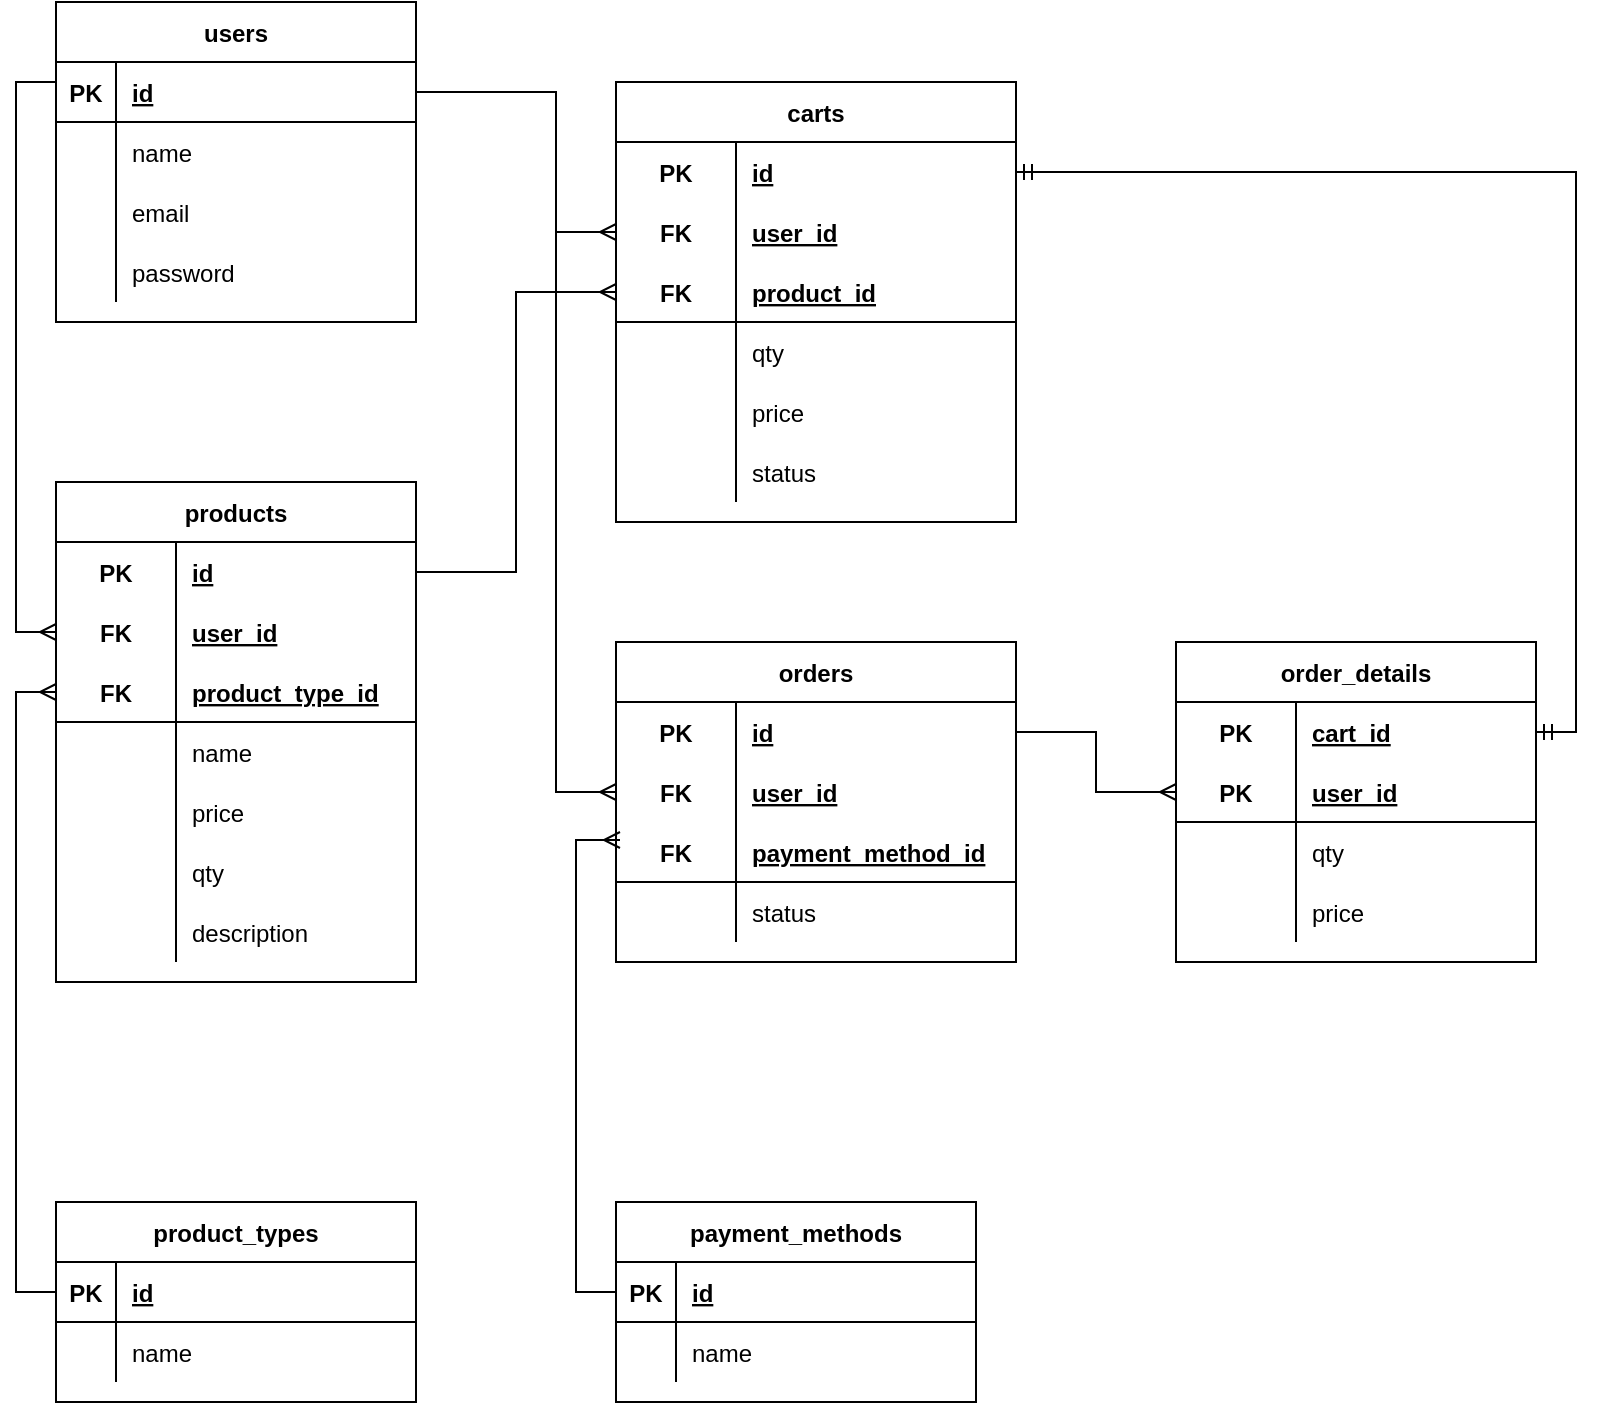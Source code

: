 <mxfile>
    <diagram id="VYC922mKqH5NMdaGn7zy" name="Page-1">
        <mxGraphModel dx="318" dy="585" grid="1" gridSize="10" guides="1" tooltips="1" connect="1" arrows="1" fold="1" page="1" pageScale="1" pageWidth="1169" pageHeight="827" math="0" shadow="0">
            <root>
                <mxCell id="0"/>
                <mxCell id="1" parent="0"/>
                <mxCell id="bkWMoB8fcdZXVpc6haCn-1" style="edgeStyle=orthogonalEdgeStyle;rounded=0;orthogonalLoop=1;jettySize=auto;html=1;exitX=0;exitY=0.25;exitDx=0;exitDy=0;entryX=0;entryY=0.5;entryDx=0;entryDy=0;endArrow=ERmany;endFill=0;" parent="1" source="t-qW9euXS6FeVMUo__KV-1" target="t-qW9euXS6FeVMUo__KV-44" edge="1">
                    <mxGeometry relative="1" as="geometry"/>
                </mxCell>
                <mxCell id="t-qW9euXS6FeVMUo__KV-1" value="users" style="shape=table;startSize=30;container=1;collapsible=1;childLayout=tableLayout;fixedRows=1;rowLines=0;fontStyle=1;align=center;resizeLast=1;" parent="1" vertex="1">
                    <mxGeometry x="40" y="80" width="180" height="160" as="geometry"/>
                </mxCell>
                <mxCell id="t-qW9euXS6FeVMUo__KV-2" value="" style="shape=tableRow;horizontal=0;startSize=0;swimlaneHead=0;swimlaneBody=0;fillColor=none;collapsible=0;dropTarget=0;points=[[0,0.5],[1,0.5]];portConstraint=eastwest;top=0;left=0;right=0;bottom=1;" parent="t-qW9euXS6FeVMUo__KV-1" vertex="1">
                    <mxGeometry y="30" width="180" height="30" as="geometry"/>
                </mxCell>
                <mxCell id="t-qW9euXS6FeVMUo__KV-3" value="PK" style="shape=partialRectangle;connectable=0;fillColor=none;top=0;left=0;bottom=0;right=0;fontStyle=1;overflow=hidden;" parent="t-qW9euXS6FeVMUo__KV-2" vertex="1">
                    <mxGeometry width="30" height="30" as="geometry">
                        <mxRectangle width="30" height="30" as="alternateBounds"/>
                    </mxGeometry>
                </mxCell>
                <mxCell id="t-qW9euXS6FeVMUo__KV-4" value="id" style="shape=partialRectangle;connectable=0;fillColor=none;top=0;left=0;bottom=0;right=0;align=left;spacingLeft=6;fontStyle=5;overflow=hidden;" parent="t-qW9euXS6FeVMUo__KV-2" vertex="1">
                    <mxGeometry x="30" width="150" height="30" as="geometry">
                        <mxRectangle width="150" height="30" as="alternateBounds"/>
                    </mxGeometry>
                </mxCell>
                <mxCell id="t-qW9euXS6FeVMUo__KV-5" value="" style="shape=tableRow;horizontal=0;startSize=0;swimlaneHead=0;swimlaneBody=0;fillColor=none;collapsible=0;dropTarget=0;points=[[0,0.5],[1,0.5]];portConstraint=eastwest;top=0;left=0;right=0;bottom=0;" parent="t-qW9euXS6FeVMUo__KV-1" vertex="1">
                    <mxGeometry y="60" width="180" height="30" as="geometry"/>
                </mxCell>
                <mxCell id="t-qW9euXS6FeVMUo__KV-6" value="" style="shape=partialRectangle;connectable=0;fillColor=none;top=0;left=0;bottom=0;right=0;editable=1;overflow=hidden;" parent="t-qW9euXS6FeVMUo__KV-5" vertex="1">
                    <mxGeometry width="30" height="30" as="geometry">
                        <mxRectangle width="30" height="30" as="alternateBounds"/>
                    </mxGeometry>
                </mxCell>
                <mxCell id="t-qW9euXS6FeVMUo__KV-7" value="name" style="shape=partialRectangle;connectable=0;fillColor=none;top=0;left=0;bottom=0;right=0;align=left;spacingLeft=6;overflow=hidden;" parent="t-qW9euXS6FeVMUo__KV-5" vertex="1">
                    <mxGeometry x="30" width="150" height="30" as="geometry">
                        <mxRectangle width="150" height="30" as="alternateBounds"/>
                    </mxGeometry>
                </mxCell>
                <mxCell id="t-qW9euXS6FeVMUo__KV-8" value="" style="shape=tableRow;horizontal=0;startSize=0;swimlaneHead=0;swimlaneBody=0;fillColor=none;collapsible=0;dropTarget=0;points=[[0,0.5],[1,0.5]];portConstraint=eastwest;top=0;left=0;right=0;bottom=0;" parent="t-qW9euXS6FeVMUo__KV-1" vertex="1">
                    <mxGeometry y="90" width="180" height="30" as="geometry"/>
                </mxCell>
                <mxCell id="t-qW9euXS6FeVMUo__KV-9" value="" style="shape=partialRectangle;connectable=0;fillColor=none;top=0;left=0;bottom=0;right=0;editable=1;overflow=hidden;" parent="t-qW9euXS6FeVMUo__KV-8" vertex="1">
                    <mxGeometry width="30" height="30" as="geometry">
                        <mxRectangle width="30" height="30" as="alternateBounds"/>
                    </mxGeometry>
                </mxCell>
                <mxCell id="t-qW9euXS6FeVMUo__KV-10" value="email" style="shape=partialRectangle;connectable=0;fillColor=none;top=0;left=0;bottom=0;right=0;align=left;spacingLeft=6;overflow=hidden;" parent="t-qW9euXS6FeVMUo__KV-8" vertex="1">
                    <mxGeometry x="30" width="150" height="30" as="geometry">
                        <mxRectangle width="150" height="30" as="alternateBounds"/>
                    </mxGeometry>
                </mxCell>
                <mxCell id="t-qW9euXS6FeVMUo__KV-11" value="" style="shape=tableRow;horizontal=0;startSize=0;swimlaneHead=0;swimlaneBody=0;fillColor=none;collapsible=0;dropTarget=0;points=[[0,0.5],[1,0.5]];portConstraint=eastwest;top=0;left=0;right=0;bottom=0;" parent="t-qW9euXS6FeVMUo__KV-1" vertex="1">
                    <mxGeometry y="120" width="180" height="30" as="geometry"/>
                </mxCell>
                <mxCell id="t-qW9euXS6FeVMUo__KV-12" value="" style="shape=partialRectangle;connectable=0;fillColor=none;top=0;left=0;bottom=0;right=0;editable=1;overflow=hidden;" parent="t-qW9euXS6FeVMUo__KV-11" vertex="1">
                    <mxGeometry width="30" height="30" as="geometry">
                        <mxRectangle width="30" height="30" as="alternateBounds"/>
                    </mxGeometry>
                </mxCell>
                <mxCell id="t-qW9euXS6FeVMUo__KV-13" value="password" style="shape=partialRectangle;connectable=0;fillColor=none;top=0;left=0;bottom=0;right=0;align=left;spacingLeft=6;overflow=hidden;" parent="t-qW9euXS6FeVMUo__KV-11" vertex="1">
                    <mxGeometry x="30" width="150" height="30" as="geometry">
                        <mxRectangle width="150" height="30" as="alternateBounds"/>
                    </mxGeometry>
                </mxCell>
                <mxCell id="t-qW9euXS6FeVMUo__KV-40" value="products" style="shape=table;startSize=30;container=1;collapsible=1;childLayout=tableLayout;fixedRows=1;rowLines=0;fontStyle=1;align=center;resizeLast=1;" parent="1" vertex="1">
                    <mxGeometry x="40" y="320" width="180" height="250" as="geometry"/>
                </mxCell>
                <mxCell id="t-qW9euXS6FeVMUo__KV-41" value="" style="shape=tableRow;horizontal=0;startSize=0;swimlaneHead=0;swimlaneBody=0;fillColor=none;collapsible=0;dropTarget=0;points=[[0,0.5],[1,0.5]];portConstraint=eastwest;top=0;left=0;right=0;bottom=0;" parent="t-qW9euXS6FeVMUo__KV-40" vertex="1">
                    <mxGeometry y="30" width="180" height="30" as="geometry"/>
                </mxCell>
                <mxCell id="t-qW9euXS6FeVMUo__KV-42" value="PK" style="shape=partialRectangle;connectable=0;fillColor=none;top=0;left=0;bottom=0;right=0;fontStyle=1;overflow=hidden;" parent="t-qW9euXS6FeVMUo__KV-41" vertex="1">
                    <mxGeometry width="60" height="30" as="geometry">
                        <mxRectangle width="60" height="30" as="alternateBounds"/>
                    </mxGeometry>
                </mxCell>
                <mxCell id="t-qW9euXS6FeVMUo__KV-43" value="id" style="shape=partialRectangle;connectable=0;fillColor=none;top=0;left=0;bottom=0;right=0;align=left;spacingLeft=6;fontStyle=5;overflow=hidden;" parent="t-qW9euXS6FeVMUo__KV-41" vertex="1">
                    <mxGeometry x="60" width="120" height="30" as="geometry">
                        <mxRectangle width="120" height="30" as="alternateBounds"/>
                    </mxGeometry>
                </mxCell>
                <mxCell id="t-qW9euXS6FeVMUo__KV-44" value="" style="shape=tableRow;horizontal=0;startSize=0;swimlaneHead=0;swimlaneBody=0;fillColor=none;collapsible=0;dropTarget=0;points=[[0,0.5],[1,0.5]];portConstraint=eastwest;top=0;left=0;right=0;bottom=1;strokeColor=none;" parent="t-qW9euXS6FeVMUo__KV-40" vertex="1">
                    <mxGeometry y="60" width="180" height="30" as="geometry"/>
                </mxCell>
                <mxCell id="t-qW9euXS6FeVMUo__KV-45" value="FK" style="shape=partialRectangle;connectable=0;fillColor=none;top=0;left=0;bottom=0;right=0;fontStyle=1;overflow=hidden;" parent="t-qW9euXS6FeVMUo__KV-44" vertex="1">
                    <mxGeometry width="60" height="30" as="geometry">
                        <mxRectangle width="60" height="30" as="alternateBounds"/>
                    </mxGeometry>
                </mxCell>
                <mxCell id="t-qW9euXS6FeVMUo__KV-46" value="user_id" style="shape=partialRectangle;connectable=0;fillColor=none;top=0;left=0;bottom=0;right=0;align=left;spacingLeft=6;fontStyle=5;overflow=hidden;" parent="t-qW9euXS6FeVMUo__KV-44" vertex="1">
                    <mxGeometry x="60" width="120" height="30" as="geometry">
                        <mxRectangle width="120" height="30" as="alternateBounds"/>
                    </mxGeometry>
                </mxCell>
                <mxCell id="bkWMoB8fcdZXVpc6haCn-5" style="shape=tableRow;horizontal=0;startSize=0;swimlaneHead=0;swimlaneBody=0;fillColor=none;collapsible=0;dropTarget=0;points=[[0,0.5],[1,0.5]];portConstraint=eastwest;top=0;left=0;right=0;bottom=1;strokeColor=default;" parent="t-qW9euXS6FeVMUo__KV-40" vertex="1">
                    <mxGeometry y="90" width="180" height="30" as="geometry"/>
                </mxCell>
                <mxCell id="bkWMoB8fcdZXVpc6haCn-6" value="FK" style="shape=partialRectangle;connectable=0;fillColor=none;top=0;left=0;bottom=0;right=0;fontStyle=1;overflow=hidden;" parent="bkWMoB8fcdZXVpc6haCn-5" vertex="1">
                    <mxGeometry width="60" height="30" as="geometry">
                        <mxRectangle width="60" height="30" as="alternateBounds"/>
                    </mxGeometry>
                </mxCell>
                <mxCell id="bkWMoB8fcdZXVpc6haCn-7" value="product_type_id" style="shape=partialRectangle;connectable=0;fillColor=none;top=0;left=0;bottom=0;right=0;align=left;spacingLeft=6;fontStyle=5;overflow=hidden;" parent="bkWMoB8fcdZXVpc6haCn-5" vertex="1">
                    <mxGeometry x="60" width="120" height="30" as="geometry">
                        <mxRectangle width="120" height="30" as="alternateBounds"/>
                    </mxGeometry>
                </mxCell>
                <mxCell id="t-qW9euXS6FeVMUo__KV-47" value="" style="shape=tableRow;horizontal=0;startSize=0;swimlaneHead=0;swimlaneBody=0;fillColor=none;collapsible=0;dropTarget=0;points=[[0,0.5],[1,0.5]];portConstraint=eastwest;top=0;left=0;right=0;bottom=0;" parent="t-qW9euXS6FeVMUo__KV-40" vertex="1">
                    <mxGeometry y="120" width="180" height="30" as="geometry"/>
                </mxCell>
                <mxCell id="t-qW9euXS6FeVMUo__KV-48" value="" style="shape=partialRectangle;connectable=0;fillColor=none;top=0;left=0;bottom=0;right=0;editable=1;overflow=hidden;" parent="t-qW9euXS6FeVMUo__KV-47" vertex="1">
                    <mxGeometry width="60" height="30" as="geometry">
                        <mxRectangle width="60" height="30" as="alternateBounds"/>
                    </mxGeometry>
                </mxCell>
                <mxCell id="t-qW9euXS6FeVMUo__KV-49" value="name" style="shape=partialRectangle;connectable=0;fillColor=none;top=0;left=0;bottom=0;right=0;align=left;spacingLeft=6;overflow=hidden;" parent="t-qW9euXS6FeVMUo__KV-47" vertex="1">
                    <mxGeometry x="60" width="120" height="30" as="geometry">
                        <mxRectangle width="120" height="30" as="alternateBounds"/>
                    </mxGeometry>
                </mxCell>
                <mxCell id="t-qW9euXS6FeVMUo__KV-50" value="" style="shape=tableRow;horizontal=0;startSize=0;swimlaneHead=0;swimlaneBody=0;fillColor=none;collapsible=0;dropTarget=0;points=[[0,0.5],[1,0.5]];portConstraint=eastwest;top=0;left=0;right=0;bottom=0;" parent="t-qW9euXS6FeVMUo__KV-40" vertex="1">
                    <mxGeometry y="150" width="180" height="30" as="geometry"/>
                </mxCell>
                <mxCell id="t-qW9euXS6FeVMUo__KV-51" value="" style="shape=partialRectangle;connectable=0;fillColor=none;top=0;left=0;bottom=0;right=0;editable=1;overflow=hidden;" parent="t-qW9euXS6FeVMUo__KV-50" vertex="1">
                    <mxGeometry width="60" height="30" as="geometry">
                        <mxRectangle width="60" height="30" as="alternateBounds"/>
                    </mxGeometry>
                </mxCell>
                <mxCell id="t-qW9euXS6FeVMUo__KV-52" value="price" style="shape=partialRectangle;connectable=0;fillColor=none;top=0;left=0;bottom=0;right=0;align=left;spacingLeft=6;overflow=hidden;" parent="t-qW9euXS6FeVMUo__KV-50" vertex="1">
                    <mxGeometry x="60" width="120" height="30" as="geometry">
                        <mxRectangle width="120" height="30" as="alternateBounds"/>
                    </mxGeometry>
                </mxCell>
                <mxCell id="t-qW9euXS6FeVMUo__KV-53" style="shape=tableRow;horizontal=0;startSize=0;swimlaneHead=0;swimlaneBody=0;fillColor=none;collapsible=0;dropTarget=0;points=[[0,0.5],[1,0.5]];portConstraint=eastwest;top=0;left=0;right=0;bottom=0;" parent="t-qW9euXS6FeVMUo__KV-40" vertex="1">
                    <mxGeometry y="180" width="180" height="30" as="geometry"/>
                </mxCell>
                <mxCell id="t-qW9euXS6FeVMUo__KV-54" style="shape=partialRectangle;connectable=0;fillColor=none;top=0;left=0;bottom=0;right=0;editable=1;overflow=hidden;" parent="t-qW9euXS6FeVMUo__KV-53" vertex="1">
                    <mxGeometry width="60" height="30" as="geometry">
                        <mxRectangle width="60" height="30" as="alternateBounds"/>
                    </mxGeometry>
                </mxCell>
                <mxCell id="t-qW9euXS6FeVMUo__KV-55" value="qty" style="shape=partialRectangle;connectable=0;fillColor=none;top=0;left=0;bottom=0;right=0;align=left;spacingLeft=6;overflow=hidden;" parent="t-qW9euXS6FeVMUo__KV-53" vertex="1">
                    <mxGeometry x="60" width="120" height="30" as="geometry">
                        <mxRectangle width="120" height="30" as="alternateBounds"/>
                    </mxGeometry>
                </mxCell>
                <mxCell id="t-qW9euXS6FeVMUo__KV-56" style="shape=tableRow;horizontal=0;startSize=0;swimlaneHead=0;swimlaneBody=0;fillColor=none;collapsible=0;dropTarget=0;points=[[0,0.5],[1,0.5]];portConstraint=eastwest;top=0;left=0;right=0;bottom=0;" parent="t-qW9euXS6FeVMUo__KV-40" vertex="1">
                    <mxGeometry y="210" width="180" height="30" as="geometry"/>
                </mxCell>
                <mxCell id="t-qW9euXS6FeVMUo__KV-57" style="shape=partialRectangle;connectable=0;fillColor=none;top=0;left=0;bottom=0;right=0;editable=1;overflow=hidden;" parent="t-qW9euXS6FeVMUo__KV-56" vertex="1">
                    <mxGeometry width="60" height="30" as="geometry">
                        <mxRectangle width="60" height="30" as="alternateBounds"/>
                    </mxGeometry>
                </mxCell>
                <mxCell id="t-qW9euXS6FeVMUo__KV-58" value="description" style="shape=partialRectangle;connectable=0;fillColor=none;top=0;left=0;bottom=0;right=0;align=left;spacingLeft=6;overflow=hidden;" parent="t-qW9euXS6FeVMUo__KV-56" vertex="1">
                    <mxGeometry x="60" width="120" height="30" as="geometry">
                        <mxRectangle width="120" height="30" as="alternateBounds"/>
                    </mxGeometry>
                </mxCell>
                <mxCell id="bkWMoB8fcdZXVpc6haCn-8" value="product_types" style="shape=table;startSize=30;container=1;collapsible=1;childLayout=tableLayout;fixedRows=1;rowLines=0;fontStyle=1;align=center;resizeLast=1;strokeColor=default;fillColor=none;" parent="1" vertex="1">
                    <mxGeometry x="40" y="680" width="180" height="100" as="geometry"/>
                </mxCell>
                <mxCell id="bkWMoB8fcdZXVpc6haCn-9" value="" style="shape=tableRow;horizontal=0;startSize=0;swimlaneHead=0;swimlaneBody=0;fillColor=none;collapsible=0;dropTarget=0;points=[[0,0.5],[1,0.5]];portConstraint=eastwest;top=0;left=0;right=0;bottom=1;strokeColor=default;" parent="bkWMoB8fcdZXVpc6haCn-8" vertex="1">
                    <mxGeometry y="30" width="180" height="30" as="geometry"/>
                </mxCell>
                <mxCell id="bkWMoB8fcdZXVpc6haCn-10" value="PK" style="shape=partialRectangle;connectable=0;fillColor=none;top=0;left=0;bottom=0;right=0;fontStyle=1;overflow=hidden;dashed=1;strokeColor=default;" parent="bkWMoB8fcdZXVpc6haCn-9" vertex="1">
                    <mxGeometry width="30" height="30" as="geometry">
                        <mxRectangle width="30" height="30" as="alternateBounds"/>
                    </mxGeometry>
                </mxCell>
                <mxCell id="bkWMoB8fcdZXVpc6haCn-11" value="id" style="shape=partialRectangle;connectable=0;fillColor=none;top=0;left=0;bottom=0;right=0;align=left;spacingLeft=6;fontStyle=5;overflow=hidden;strokeColor=default;" parent="bkWMoB8fcdZXVpc6haCn-9" vertex="1">
                    <mxGeometry x="30" width="150" height="30" as="geometry">
                        <mxRectangle width="150" height="30" as="alternateBounds"/>
                    </mxGeometry>
                </mxCell>
                <mxCell id="bkWMoB8fcdZXVpc6haCn-12" value="" style="shape=tableRow;horizontal=0;startSize=0;swimlaneHead=0;swimlaneBody=0;fillColor=none;collapsible=0;dropTarget=0;points=[[0,0.5],[1,0.5]];portConstraint=eastwest;top=0;left=0;right=0;bottom=0;dashed=1;strokeColor=default;" parent="bkWMoB8fcdZXVpc6haCn-8" vertex="1">
                    <mxGeometry y="60" width="180" height="30" as="geometry"/>
                </mxCell>
                <mxCell id="bkWMoB8fcdZXVpc6haCn-13" value="" style="shape=partialRectangle;connectable=0;fillColor=none;top=0;left=0;bottom=0;right=0;editable=1;overflow=hidden;dashed=1;strokeColor=default;" parent="bkWMoB8fcdZXVpc6haCn-12" vertex="1">
                    <mxGeometry width="30" height="30" as="geometry">
                        <mxRectangle width="30" height="30" as="alternateBounds"/>
                    </mxGeometry>
                </mxCell>
                <mxCell id="bkWMoB8fcdZXVpc6haCn-14" value="name" style="shape=partialRectangle;connectable=0;fillColor=none;top=0;left=0;bottom=0;right=0;align=left;spacingLeft=6;overflow=hidden;strokeColor=default;" parent="bkWMoB8fcdZXVpc6haCn-12" vertex="1">
                    <mxGeometry x="30" width="150" height="30" as="geometry">
                        <mxRectangle width="150" height="30" as="alternateBounds"/>
                    </mxGeometry>
                </mxCell>
                <mxCell id="bkWMoB8fcdZXVpc6haCn-22" style="edgeStyle=orthogonalEdgeStyle;rounded=0;orthogonalLoop=1;jettySize=auto;html=1;exitX=0;exitY=0.5;exitDx=0;exitDy=0;entryX=0;entryY=0.5;entryDx=0;entryDy=0;endArrow=ERmany;endFill=0;" parent="1" source="bkWMoB8fcdZXVpc6haCn-9" target="bkWMoB8fcdZXVpc6haCn-5" edge="1">
                    <mxGeometry relative="1" as="geometry"/>
                </mxCell>
                <mxCell id="bkWMoB8fcdZXVpc6haCn-23" value="orders" style="shape=table;startSize=30;container=1;collapsible=1;childLayout=tableLayout;fixedRows=1;rowLines=0;fontStyle=1;align=center;resizeLast=1;strokeColor=default;fillColor=none;" parent="1" vertex="1">
                    <mxGeometry x="320" y="400" width="200" height="160" as="geometry"/>
                </mxCell>
                <mxCell id="bkWMoB8fcdZXVpc6haCn-24" value="" style="shape=tableRow;horizontal=0;startSize=0;swimlaneHead=0;swimlaneBody=0;fillColor=none;collapsible=0;dropTarget=0;points=[[0,0.5],[1,0.5]];portConstraint=eastwest;top=0;left=0;right=0;bottom=0;strokeColor=default;" parent="bkWMoB8fcdZXVpc6haCn-23" vertex="1">
                    <mxGeometry y="30" width="200" height="30" as="geometry"/>
                </mxCell>
                <mxCell id="bkWMoB8fcdZXVpc6haCn-25" value="PK" style="shape=partialRectangle;connectable=0;fillColor=none;top=0;left=0;bottom=0;right=0;fontStyle=1;overflow=hidden;strokeColor=default;" parent="bkWMoB8fcdZXVpc6haCn-24" vertex="1">
                    <mxGeometry width="60" height="30" as="geometry">
                        <mxRectangle width="60" height="30" as="alternateBounds"/>
                    </mxGeometry>
                </mxCell>
                <mxCell id="bkWMoB8fcdZXVpc6haCn-26" value="id" style="shape=partialRectangle;connectable=0;fillColor=none;top=0;left=0;bottom=0;right=0;align=left;spacingLeft=6;fontStyle=5;overflow=hidden;strokeColor=default;" parent="bkWMoB8fcdZXVpc6haCn-24" vertex="1">
                    <mxGeometry x="60" width="140" height="30" as="geometry">
                        <mxRectangle width="140" height="30" as="alternateBounds"/>
                    </mxGeometry>
                </mxCell>
                <mxCell id="bkWMoB8fcdZXVpc6haCn-27" value="" style="shape=tableRow;horizontal=0;startSize=0;swimlaneHead=0;swimlaneBody=0;fillColor=none;collapsible=0;dropTarget=0;points=[[0,0.5],[1,0.5]];portConstraint=eastwest;top=0;left=0;right=0;bottom=1;strokeColor=none;" parent="bkWMoB8fcdZXVpc6haCn-23" vertex="1">
                    <mxGeometry y="60" width="200" height="30" as="geometry"/>
                </mxCell>
                <mxCell id="bkWMoB8fcdZXVpc6haCn-28" value="FK" style="shape=partialRectangle;connectable=0;fillColor=none;top=0;left=0;bottom=0;right=0;fontStyle=1;overflow=hidden;strokeColor=default;" parent="bkWMoB8fcdZXVpc6haCn-27" vertex="1">
                    <mxGeometry width="60" height="30" as="geometry">
                        <mxRectangle width="60" height="30" as="alternateBounds"/>
                    </mxGeometry>
                </mxCell>
                <mxCell id="bkWMoB8fcdZXVpc6haCn-29" value="user_id" style="shape=partialRectangle;connectable=0;fillColor=none;top=0;left=0;bottom=0;right=0;align=left;spacingLeft=6;fontStyle=5;overflow=hidden;strokeColor=default;" parent="bkWMoB8fcdZXVpc6haCn-27" vertex="1">
                    <mxGeometry x="60" width="140" height="30" as="geometry">
                        <mxRectangle width="140" height="30" as="alternateBounds"/>
                    </mxGeometry>
                </mxCell>
                <mxCell id="bkWMoB8fcdZXVpc6haCn-36" style="shape=tableRow;horizontal=0;startSize=0;swimlaneHead=0;swimlaneBody=0;fillColor=none;collapsible=0;dropTarget=0;points=[[0,0.5],[1,0.5]];portConstraint=eastwest;top=0;left=0;right=0;bottom=1;strokeColor=default;" parent="bkWMoB8fcdZXVpc6haCn-23" vertex="1">
                    <mxGeometry y="90" width="200" height="30" as="geometry"/>
                </mxCell>
                <mxCell id="bkWMoB8fcdZXVpc6haCn-37" value="FK" style="shape=partialRectangle;connectable=0;fillColor=none;top=0;left=0;bottom=0;right=0;fontStyle=1;overflow=hidden;strokeColor=default;" parent="bkWMoB8fcdZXVpc6haCn-36" vertex="1">
                    <mxGeometry width="60" height="30" as="geometry">
                        <mxRectangle width="60" height="30" as="alternateBounds"/>
                    </mxGeometry>
                </mxCell>
                <mxCell id="bkWMoB8fcdZXVpc6haCn-38" value="payment_method_id" style="shape=partialRectangle;connectable=0;fillColor=none;top=0;left=0;bottom=0;right=0;align=left;spacingLeft=6;fontStyle=5;overflow=hidden;strokeColor=default;" parent="bkWMoB8fcdZXVpc6haCn-36" vertex="1">
                    <mxGeometry x="60" width="140" height="30" as="geometry">
                        <mxRectangle width="140" height="30" as="alternateBounds"/>
                    </mxGeometry>
                </mxCell>
                <mxCell id="SPrxB2LgxXgwCSSrTZGx-1" style="shape=tableRow;horizontal=0;startSize=0;swimlaneHead=0;swimlaneBody=0;fillColor=none;collapsible=0;dropTarget=0;points=[[0,0.5],[1,0.5]];portConstraint=eastwest;top=0;left=0;right=0;bottom=0;strokeColor=default;" parent="bkWMoB8fcdZXVpc6haCn-23" vertex="1">
                    <mxGeometry y="120" width="200" height="30" as="geometry"/>
                </mxCell>
                <mxCell id="SPrxB2LgxXgwCSSrTZGx-2" style="shape=partialRectangle;connectable=0;fillColor=none;top=0;left=0;bottom=0;right=0;editable=1;overflow=hidden;strokeColor=default;" parent="SPrxB2LgxXgwCSSrTZGx-1" vertex="1">
                    <mxGeometry width="60" height="30" as="geometry">
                        <mxRectangle width="60" height="30" as="alternateBounds"/>
                    </mxGeometry>
                </mxCell>
                <mxCell id="SPrxB2LgxXgwCSSrTZGx-3" value="status" style="shape=partialRectangle;connectable=0;fillColor=none;top=0;left=0;bottom=0;right=0;align=left;spacingLeft=6;overflow=hidden;strokeColor=default;" parent="SPrxB2LgxXgwCSSrTZGx-1" vertex="1">
                    <mxGeometry x="60" width="140" height="30" as="geometry">
                        <mxRectangle width="140" height="30" as="alternateBounds"/>
                    </mxGeometry>
                </mxCell>
                <mxCell id="bkWMoB8fcdZXVpc6haCn-40" value="payment_methods" style="shape=table;startSize=30;container=1;collapsible=1;childLayout=tableLayout;fixedRows=1;rowLines=0;fontStyle=1;align=center;resizeLast=1;strokeColor=default;fillColor=none;" parent="1" vertex="1">
                    <mxGeometry x="320" y="680" width="180" height="100" as="geometry"/>
                </mxCell>
                <mxCell id="bkWMoB8fcdZXVpc6haCn-41" value="" style="shape=tableRow;horizontal=0;startSize=0;swimlaneHead=0;swimlaneBody=0;fillColor=none;collapsible=0;dropTarget=0;points=[[0,0.5],[1,0.5]];portConstraint=eastwest;top=0;left=0;right=0;bottom=1;strokeColor=default;" parent="bkWMoB8fcdZXVpc6haCn-40" vertex="1">
                    <mxGeometry y="30" width="180" height="30" as="geometry"/>
                </mxCell>
                <mxCell id="bkWMoB8fcdZXVpc6haCn-42" value="PK" style="shape=partialRectangle;connectable=0;fillColor=none;top=0;left=0;bottom=0;right=0;fontStyle=1;overflow=hidden;strokeColor=default;" parent="bkWMoB8fcdZXVpc6haCn-41" vertex="1">
                    <mxGeometry width="30" height="30" as="geometry">
                        <mxRectangle width="30" height="30" as="alternateBounds"/>
                    </mxGeometry>
                </mxCell>
                <mxCell id="bkWMoB8fcdZXVpc6haCn-43" value="id" style="shape=partialRectangle;connectable=0;fillColor=none;top=0;left=0;bottom=0;right=0;align=left;spacingLeft=6;fontStyle=5;overflow=hidden;strokeColor=default;" parent="bkWMoB8fcdZXVpc6haCn-41" vertex="1">
                    <mxGeometry x="30" width="150" height="30" as="geometry">
                        <mxRectangle width="150" height="30" as="alternateBounds"/>
                    </mxGeometry>
                </mxCell>
                <mxCell id="bkWMoB8fcdZXVpc6haCn-44" value="" style="shape=tableRow;horizontal=0;startSize=0;swimlaneHead=0;swimlaneBody=0;fillColor=none;collapsible=0;dropTarget=0;points=[[0,0.5],[1,0.5]];portConstraint=eastwest;top=0;left=0;right=0;bottom=0;strokeColor=default;" parent="bkWMoB8fcdZXVpc6haCn-40" vertex="1">
                    <mxGeometry y="60" width="180" height="30" as="geometry"/>
                </mxCell>
                <mxCell id="bkWMoB8fcdZXVpc6haCn-45" value="" style="shape=partialRectangle;connectable=0;fillColor=none;top=0;left=0;bottom=0;right=0;editable=1;overflow=hidden;strokeColor=default;" parent="bkWMoB8fcdZXVpc6haCn-44" vertex="1">
                    <mxGeometry width="30" height="30" as="geometry">
                        <mxRectangle width="30" height="30" as="alternateBounds"/>
                    </mxGeometry>
                </mxCell>
                <mxCell id="bkWMoB8fcdZXVpc6haCn-46" value="name" style="shape=partialRectangle;connectable=0;fillColor=none;top=0;left=0;bottom=0;right=0;align=left;spacingLeft=6;overflow=hidden;strokeColor=default;" parent="bkWMoB8fcdZXVpc6haCn-44" vertex="1">
                    <mxGeometry x="30" width="150" height="30" as="geometry">
                        <mxRectangle width="150" height="30" as="alternateBounds"/>
                    </mxGeometry>
                </mxCell>
                <mxCell id="bkWMoB8fcdZXVpc6haCn-54" value="order_details" style="shape=table;startSize=30;container=1;collapsible=1;childLayout=tableLayout;fixedRows=1;rowLines=0;fontStyle=1;align=center;resizeLast=1;strokeColor=default;fillColor=none;" parent="1" vertex="1">
                    <mxGeometry x="600" y="400" width="180" height="160" as="geometry"/>
                </mxCell>
                <mxCell id="bkWMoB8fcdZXVpc6haCn-55" value="" style="shape=tableRow;horizontal=0;startSize=0;swimlaneHead=0;swimlaneBody=0;fillColor=none;collapsible=0;dropTarget=0;points=[[0,0.5],[1,0.5]];portConstraint=eastwest;top=0;left=0;right=0;bottom=0;strokeColor=default;" parent="bkWMoB8fcdZXVpc6haCn-54" vertex="1">
                    <mxGeometry y="30" width="180" height="30" as="geometry"/>
                </mxCell>
                <mxCell id="bkWMoB8fcdZXVpc6haCn-56" value="PK" style="shape=partialRectangle;connectable=0;fillColor=none;top=0;left=0;bottom=0;right=0;fontStyle=1;overflow=hidden;strokeColor=default;" parent="bkWMoB8fcdZXVpc6haCn-55" vertex="1">
                    <mxGeometry width="60" height="30" as="geometry">
                        <mxRectangle width="60" height="30" as="alternateBounds"/>
                    </mxGeometry>
                </mxCell>
                <mxCell id="bkWMoB8fcdZXVpc6haCn-57" value="cart_id" style="shape=partialRectangle;connectable=0;fillColor=none;top=0;left=0;bottom=0;right=0;align=left;spacingLeft=6;fontStyle=5;overflow=hidden;strokeColor=default;" parent="bkWMoB8fcdZXVpc6haCn-55" vertex="1">
                    <mxGeometry x="60" width="120" height="30" as="geometry">
                        <mxRectangle width="120" height="30" as="alternateBounds"/>
                    </mxGeometry>
                </mxCell>
                <mxCell id="bkWMoB8fcdZXVpc6haCn-58" value="" style="shape=tableRow;horizontal=0;startSize=0;swimlaneHead=0;swimlaneBody=0;fillColor=none;collapsible=0;dropTarget=0;points=[[0,0.5],[1,0.5]];portConstraint=eastwest;top=0;left=0;right=0;bottom=1;strokeColor=default;" parent="bkWMoB8fcdZXVpc6haCn-54" vertex="1">
                    <mxGeometry y="60" width="180" height="30" as="geometry"/>
                </mxCell>
                <mxCell id="bkWMoB8fcdZXVpc6haCn-59" value="PK" style="shape=partialRectangle;connectable=0;fillColor=none;top=0;left=0;bottom=0;right=0;fontStyle=1;overflow=hidden;strokeColor=default;" parent="bkWMoB8fcdZXVpc6haCn-58" vertex="1">
                    <mxGeometry width="60" height="30" as="geometry">
                        <mxRectangle width="60" height="30" as="alternateBounds"/>
                    </mxGeometry>
                </mxCell>
                <mxCell id="bkWMoB8fcdZXVpc6haCn-60" value="user_id" style="shape=partialRectangle;connectable=0;fillColor=none;top=0;left=0;bottom=0;right=0;align=left;spacingLeft=6;fontStyle=5;overflow=hidden;strokeColor=default;" parent="bkWMoB8fcdZXVpc6haCn-58" vertex="1">
                    <mxGeometry x="60" width="120" height="30" as="geometry">
                        <mxRectangle width="120" height="30" as="alternateBounds"/>
                    </mxGeometry>
                </mxCell>
                <mxCell id="bkWMoB8fcdZXVpc6haCn-61" value="" style="shape=tableRow;horizontal=0;startSize=0;swimlaneHead=0;swimlaneBody=0;fillColor=none;collapsible=0;dropTarget=0;points=[[0,0.5],[1,0.5]];portConstraint=eastwest;top=0;left=0;right=0;bottom=0;strokeColor=default;" parent="bkWMoB8fcdZXVpc6haCn-54" vertex="1">
                    <mxGeometry y="90" width="180" height="30" as="geometry"/>
                </mxCell>
                <mxCell id="bkWMoB8fcdZXVpc6haCn-62" value="" style="shape=partialRectangle;connectable=0;fillColor=none;top=0;left=0;bottom=0;right=0;editable=1;overflow=hidden;strokeColor=default;" parent="bkWMoB8fcdZXVpc6haCn-61" vertex="1">
                    <mxGeometry width="60" height="30" as="geometry">
                        <mxRectangle width="60" height="30" as="alternateBounds"/>
                    </mxGeometry>
                </mxCell>
                <mxCell id="bkWMoB8fcdZXVpc6haCn-63" value="qty" style="shape=partialRectangle;connectable=0;fillColor=none;top=0;left=0;bottom=0;right=0;align=left;spacingLeft=6;overflow=hidden;strokeColor=default;" parent="bkWMoB8fcdZXVpc6haCn-61" vertex="1">
                    <mxGeometry x="60" width="120" height="30" as="geometry">
                        <mxRectangle width="120" height="30" as="alternateBounds"/>
                    </mxGeometry>
                </mxCell>
                <mxCell id="bkWMoB8fcdZXVpc6haCn-64" value="" style="shape=tableRow;horizontal=0;startSize=0;swimlaneHead=0;swimlaneBody=0;fillColor=none;collapsible=0;dropTarget=0;points=[[0,0.5],[1,0.5]];portConstraint=eastwest;top=0;left=0;right=0;bottom=0;strokeColor=default;" parent="bkWMoB8fcdZXVpc6haCn-54" vertex="1">
                    <mxGeometry y="120" width="180" height="30" as="geometry"/>
                </mxCell>
                <mxCell id="bkWMoB8fcdZXVpc6haCn-65" value="" style="shape=partialRectangle;connectable=0;fillColor=none;top=0;left=0;bottom=0;right=0;editable=1;overflow=hidden;strokeColor=default;" parent="bkWMoB8fcdZXVpc6haCn-64" vertex="1">
                    <mxGeometry width="60" height="30" as="geometry">
                        <mxRectangle width="60" height="30" as="alternateBounds"/>
                    </mxGeometry>
                </mxCell>
                <mxCell id="bkWMoB8fcdZXVpc6haCn-66" value="price" style="shape=partialRectangle;connectable=0;fillColor=none;top=0;left=0;bottom=0;right=0;align=left;spacingLeft=6;overflow=hidden;strokeColor=default;" parent="bkWMoB8fcdZXVpc6haCn-64" vertex="1">
                    <mxGeometry x="60" width="120" height="30" as="geometry">
                        <mxRectangle width="120" height="30" as="alternateBounds"/>
                    </mxGeometry>
                </mxCell>
                <mxCell id="SPrxB2LgxXgwCSSrTZGx-20" value="carts" style="shape=table;startSize=30;container=1;collapsible=1;childLayout=tableLayout;fixedRows=1;rowLines=0;fontStyle=1;align=center;resizeLast=1;strokeColor=default;fillColor=none;" parent="1" vertex="1">
                    <mxGeometry x="320" y="120" width="200" height="220" as="geometry"/>
                </mxCell>
                <mxCell id="SPrxB2LgxXgwCSSrTZGx-21" value="" style="shape=tableRow;horizontal=0;startSize=0;swimlaneHead=0;swimlaneBody=0;fillColor=none;collapsible=0;dropTarget=0;points=[[0,0.5],[1,0.5]];portConstraint=eastwest;top=0;left=0;right=0;bottom=0;strokeColor=default;" parent="SPrxB2LgxXgwCSSrTZGx-20" vertex="1">
                    <mxGeometry y="30" width="200" height="30" as="geometry"/>
                </mxCell>
                <mxCell id="SPrxB2LgxXgwCSSrTZGx-22" value="PK" style="shape=partialRectangle;connectable=0;fillColor=none;top=0;left=0;bottom=0;right=0;fontStyle=1;overflow=hidden;strokeColor=default;" parent="SPrxB2LgxXgwCSSrTZGx-21" vertex="1">
                    <mxGeometry width="60" height="30" as="geometry">
                        <mxRectangle width="60" height="30" as="alternateBounds"/>
                    </mxGeometry>
                </mxCell>
                <mxCell id="SPrxB2LgxXgwCSSrTZGx-23" value="id" style="shape=partialRectangle;connectable=0;fillColor=none;top=0;left=0;bottom=0;right=0;align=left;spacingLeft=6;fontStyle=5;overflow=hidden;strokeColor=default;" parent="SPrxB2LgxXgwCSSrTZGx-21" vertex="1">
                    <mxGeometry x="60" width="140" height="30" as="geometry">
                        <mxRectangle width="140" height="30" as="alternateBounds"/>
                    </mxGeometry>
                </mxCell>
                <mxCell id="SPrxB2LgxXgwCSSrTZGx-24" value="" style="shape=tableRow;horizontal=0;startSize=0;swimlaneHead=0;swimlaneBody=0;fillColor=none;collapsible=0;dropTarget=0;points=[[0,0.5],[1,0.5]];portConstraint=eastwest;top=0;left=0;right=0;bottom=1;strokeColor=none;" parent="SPrxB2LgxXgwCSSrTZGx-20" vertex="1">
                    <mxGeometry y="60" width="200" height="30" as="geometry"/>
                </mxCell>
                <mxCell id="SPrxB2LgxXgwCSSrTZGx-25" value="FK" style="shape=partialRectangle;connectable=0;fillColor=none;top=0;left=0;bottom=0;right=0;fontStyle=1;overflow=hidden;strokeColor=default;" parent="SPrxB2LgxXgwCSSrTZGx-24" vertex="1">
                    <mxGeometry width="60" height="30" as="geometry">
                        <mxRectangle width="60" height="30" as="alternateBounds"/>
                    </mxGeometry>
                </mxCell>
                <mxCell id="SPrxB2LgxXgwCSSrTZGx-26" value="user_id" style="shape=partialRectangle;connectable=0;fillColor=none;top=0;left=0;bottom=0;right=0;align=left;spacingLeft=6;fontStyle=5;overflow=hidden;strokeColor=default;" parent="SPrxB2LgxXgwCSSrTZGx-24" vertex="1">
                    <mxGeometry x="60" width="140" height="30" as="geometry">
                        <mxRectangle width="140" height="30" as="alternateBounds"/>
                    </mxGeometry>
                </mxCell>
                <mxCell id="SPrxB2LgxXgwCSSrTZGx-39" style="shape=tableRow;horizontal=0;startSize=0;swimlaneHead=0;swimlaneBody=0;fillColor=none;collapsible=0;dropTarget=0;points=[[0,0.5],[1,0.5]];portConstraint=eastwest;top=0;left=0;right=0;bottom=1;strokeColor=default;" parent="SPrxB2LgxXgwCSSrTZGx-20" vertex="1">
                    <mxGeometry y="90" width="200" height="30" as="geometry"/>
                </mxCell>
                <mxCell id="SPrxB2LgxXgwCSSrTZGx-40" value="FK" style="shape=partialRectangle;connectable=0;fillColor=none;top=0;left=0;bottom=0;right=0;fontStyle=1;overflow=hidden;strokeColor=default;" parent="SPrxB2LgxXgwCSSrTZGx-39" vertex="1">
                    <mxGeometry width="60" height="30" as="geometry">
                        <mxRectangle width="60" height="30" as="alternateBounds"/>
                    </mxGeometry>
                </mxCell>
                <mxCell id="SPrxB2LgxXgwCSSrTZGx-41" value="product_id" style="shape=partialRectangle;connectable=0;fillColor=none;top=0;left=0;bottom=0;right=0;align=left;spacingLeft=6;fontStyle=5;overflow=hidden;strokeColor=default;" parent="SPrxB2LgxXgwCSSrTZGx-39" vertex="1">
                    <mxGeometry x="60" width="140" height="30" as="geometry">
                        <mxRectangle width="140" height="30" as="alternateBounds"/>
                    </mxGeometry>
                </mxCell>
                <mxCell id="SPrxB2LgxXgwCSSrTZGx-30" value="" style="shape=tableRow;horizontal=0;startSize=0;swimlaneHead=0;swimlaneBody=0;fillColor=none;collapsible=0;dropTarget=0;points=[[0,0.5],[1,0.5]];portConstraint=eastwest;top=0;left=0;right=0;bottom=0;strokeColor=default;" parent="SPrxB2LgxXgwCSSrTZGx-20" vertex="1">
                    <mxGeometry y="120" width="200" height="30" as="geometry"/>
                </mxCell>
                <mxCell id="SPrxB2LgxXgwCSSrTZGx-31" value="" style="shape=partialRectangle;connectable=0;fillColor=none;top=0;left=0;bottom=0;right=0;editable=1;overflow=hidden;strokeColor=default;" parent="SPrxB2LgxXgwCSSrTZGx-30" vertex="1">
                    <mxGeometry width="60" height="30" as="geometry">
                        <mxRectangle width="60" height="30" as="alternateBounds"/>
                    </mxGeometry>
                </mxCell>
                <mxCell id="SPrxB2LgxXgwCSSrTZGx-32" value="qty" style="shape=partialRectangle;connectable=0;fillColor=none;top=0;left=0;bottom=0;right=0;align=left;spacingLeft=6;overflow=hidden;strokeColor=default;" parent="SPrxB2LgxXgwCSSrTZGx-30" vertex="1">
                    <mxGeometry x="60" width="140" height="30" as="geometry">
                        <mxRectangle width="140" height="30" as="alternateBounds"/>
                    </mxGeometry>
                </mxCell>
                <mxCell id="SPrxB2LgxXgwCSSrTZGx-33" value="" style="shape=tableRow;horizontal=0;startSize=0;swimlaneHead=0;swimlaneBody=0;fillColor=none;collapsible=0;dropTarget=0;points=[[0,0.5],[1,0.5]];portConstraint=eastwest;top=0;left=0;right=0;bottom=0;strokeColor=default;" parent="SPrxB2LgxXgwCSSrTZGx-20" vertex="1">
                    <mxGeometry y="150" width="200" height="30" as="geometry"/>
                </mxCell>
                <mxCell id="SPrxB2LgxXgwCSSrTZGx-34" value="" style="shape=partialRectangle;connectable=0;fillColor=none;top=0;left=0;bottom=0;right=0;editable=1;overflow=hidden;strokeColor=default;" parent="SPrxB2LgxXgwCSSrTZGx-33" vertex="1">
                    <mxGeometry width="60" height="30" as="geometry">
                        <mxRectangle width="60" height="30" as="alternateBounds"/>
                    </mxGeometry>
                </mxCell>
                <mxCell id="SPrxB2LgxXgwCSSrTZGx-35" value="price" style="shape=partialRectangle;connectable=0;fillColor=none;top=0;left=0;bottom=0;right=0;align=left;spacingLeft=6;overflow=hidden;strokeColor=default;" parent="SPrxB2LgxXgwCSSrTZGx-33" vertex="1">
                    <mxGeometry x="60" width="140" height="30" as="geometry">
                        <mxRectangle width="140" height="30" as="alternateBounds"/>
                    </mxGeometry>
                </mxCell>
                <mxCell id="SPrxB2LgxXgwCSSrTZGx-36" style="shape=tableRow;horizontal=0;startSize=0;swimlaneHead=0;swimlaneBody=0;fillColor=none;collapsible=0;dropTarget=0;points=[[0,0.5],[1,0.5]];portConstraint=eastwest;top=0;left=0;right=0;bottom=0;strokeColor=default;" parent="SPrxB2LgxXgwCSSrTZGx-20" vertex="1">
                    <mxGeometry y="180" width="200" height="30" as="geometry"/>
                </mxCell>
                <mxCell id="SPrxB2LgxXgwCSSrTZGx-37" style="shape=partialRectangle;connectable=0;fillColor=none;top=0;left=0;bottom=0;right=0;editable=1;overflow=hidden;strokeColor=default;" parent="SPrxB2LgxXgwCSSrTZGx-36" vertex="1">
                    <mxGeometry width="60" height="30" as="geometry">
                        <mxRectangle width="60" height="30" as="alternateBounds"/>
                    </mxGeometry>
                </mxCell>
                <mxCell id="SPrxB2LgxXgwCSSrTZGx-38" value="status" style="shape=partialRectangle;connectable=0;fillColor=none;top=0;left=0;bottom=0;right=0;align=left;spacingLeft=6;overflow=hidden;strokeColor=default;" parent="SPrxB2LgxXgwCSSrTZGx-36" vertex="1">
                    <mxGeometry x="60" width="140" height="30" as="geometry">
                        <mxRectangle width="140" height="30" as="alternateBounds"/>
                    </mxGeometry>
                </mxCell>
                <mxCell id="SPrxB2LgxXgwCSSrTZGx-42" style="edgeStyle=orthogonalEdgeStyle;rounded=0;orthogonalLoop=1;jettySize=auto;html=1;exitX=1;exitY=0.5;exitDx=0;exitDy=0;entryX=0;entryY=0.5;entryDx=0;entryDy=0;startArrow=none;startFill=0;endArrow=ERmany;endFill=0;" parent="1" source="t-qW9euXS6FeVMUo__KV-2" target="SPrxB2LgxXgwCSSrTZGx-24" edge="1">
                    <mxGeometry relative="1" as="geometry">
                        <Array as="points">
                            <mxPoint x="290" y="125"/>
                            <mxPoint x="290" y="195"/>
                        </Array>
                    </mxGeometry>
                </mxCell>
                <mxCell id="SPrxB2LgxXgwCSSrTZGx-43" style="edgeStyle=orthogonalEdgeStyle;rounded=0;orthogonalLoop=1;jettySize=auto;html=1;exitX=1;exitY=0.5;exitDx=0;exitDy=0;entryX=0;entryY=0.5;entryDx=0;entryDy=0;startArrow=none;startFill=0;endArrow=ERmany;endFill=0;" parent="1" source="t-qW9euXS6FeVMUo__KV-41" target="SPrxB2LgxXgwCSSrTZGx-39" edge="1">
                    <mxGeometry relative="1" as="geometry"/>
                </mxCell>
                <mxCell id="SPrxB2LgxXgwCSSrTZGx-53" style="edgeStyle=orthogonalEdgeStyle;rounded=0;orthogonalLoop=1;jettySize=auto;html=1;exitX=0;exitY=0.5;exitDx=0;exitDy=0;entryX=1;entryY=0.5;entryDx=0;entryDy=0;startArrow=ERmany;startFill=0;endArrow=none;endFill=0;" parent="1" source="bkWMoB8fcdZXVpc6haCn-27" target="t-qW9euXS6FeVMUo__KV-2" edge="1">
                    <mxGeometry relative="1" as="geometry">
                        <Array as="points">
                            <mxPoint x="290" y="475"/>
                            <mxPoint x="290" y="125"/>
                        </Array>
                    </mxGeometry>
                </mxCell>
                <mxCell id="SPrxB2LgxXgwCSSrTZGx-54" style="edgeStyle=orthogonalEdgeStyle;rounded=0;orthogonalLoop=1;jettySize=auto;html=1;exitX=1;exitY=0.5;exitDx=0;exitDy=0;entryX=1;entryY=0.5;entryDx=0;entryDy=0;startArrow=ERmandOne;startFill=0;endArrow=ERmandOne;endFill=0;" parent="1" source="SPrxB2LgxXgwCSSrTZGx-21" target="bkWMoB8fcdZXVpc6haCn-55" edge="1">
                    <mxGeometry relative="1" as="geometry"/>
                </mxCell>
                <mxCell id="SPrxB2LgxXgwCSSrTZGx-58" style="edgeStyle=orthogonalEdgeStyle;rounded=0;orthogonalLoop=1;jettySize=auto;html=1;exitX=1;exitY=0.5;exitDx=0;exitDy=0;entryX=0;entryY=0.5;entryDx=0;entryDy=0;startArrow=none;startFill=0;endArrow=ERmany;endFill=0;" parent="1" source="bkWMoB8fcdZXVpc6haCn-24" target="bkWMoB8fcdZXVpc6haCn-58" edge="1">
                    <mxGeometry relative="1" as="geometry"/>
                </mxCell>
                <mxCell id="SPrxB2LgxXgwCSSrTZGx-60" style="edgeStyle=orthogonalEdgeStyle;rounded=0;orthogonalLoop=1;jettySize=auto;html=1;exitX=0;exitY=0.5;exitDx=0;exitDy=0;entryX=0.01;entryY=0.3;entryDx=0;entryDy=0;entryPerimeter=0;startArrow=none;startFill=0;endArrow=ERmany;endFill=0;" parent="1" source="bkWMoB8fcdZXVpc6haCn-41" target="bkWMoB8fcdZXVpc6haCn-36" edge="1">
                    <mxGeometry relative="1" as="geometry"/>
                </mxCell>
            </root>
        </mxGraphModel>
    </diagram>
</mxfile>